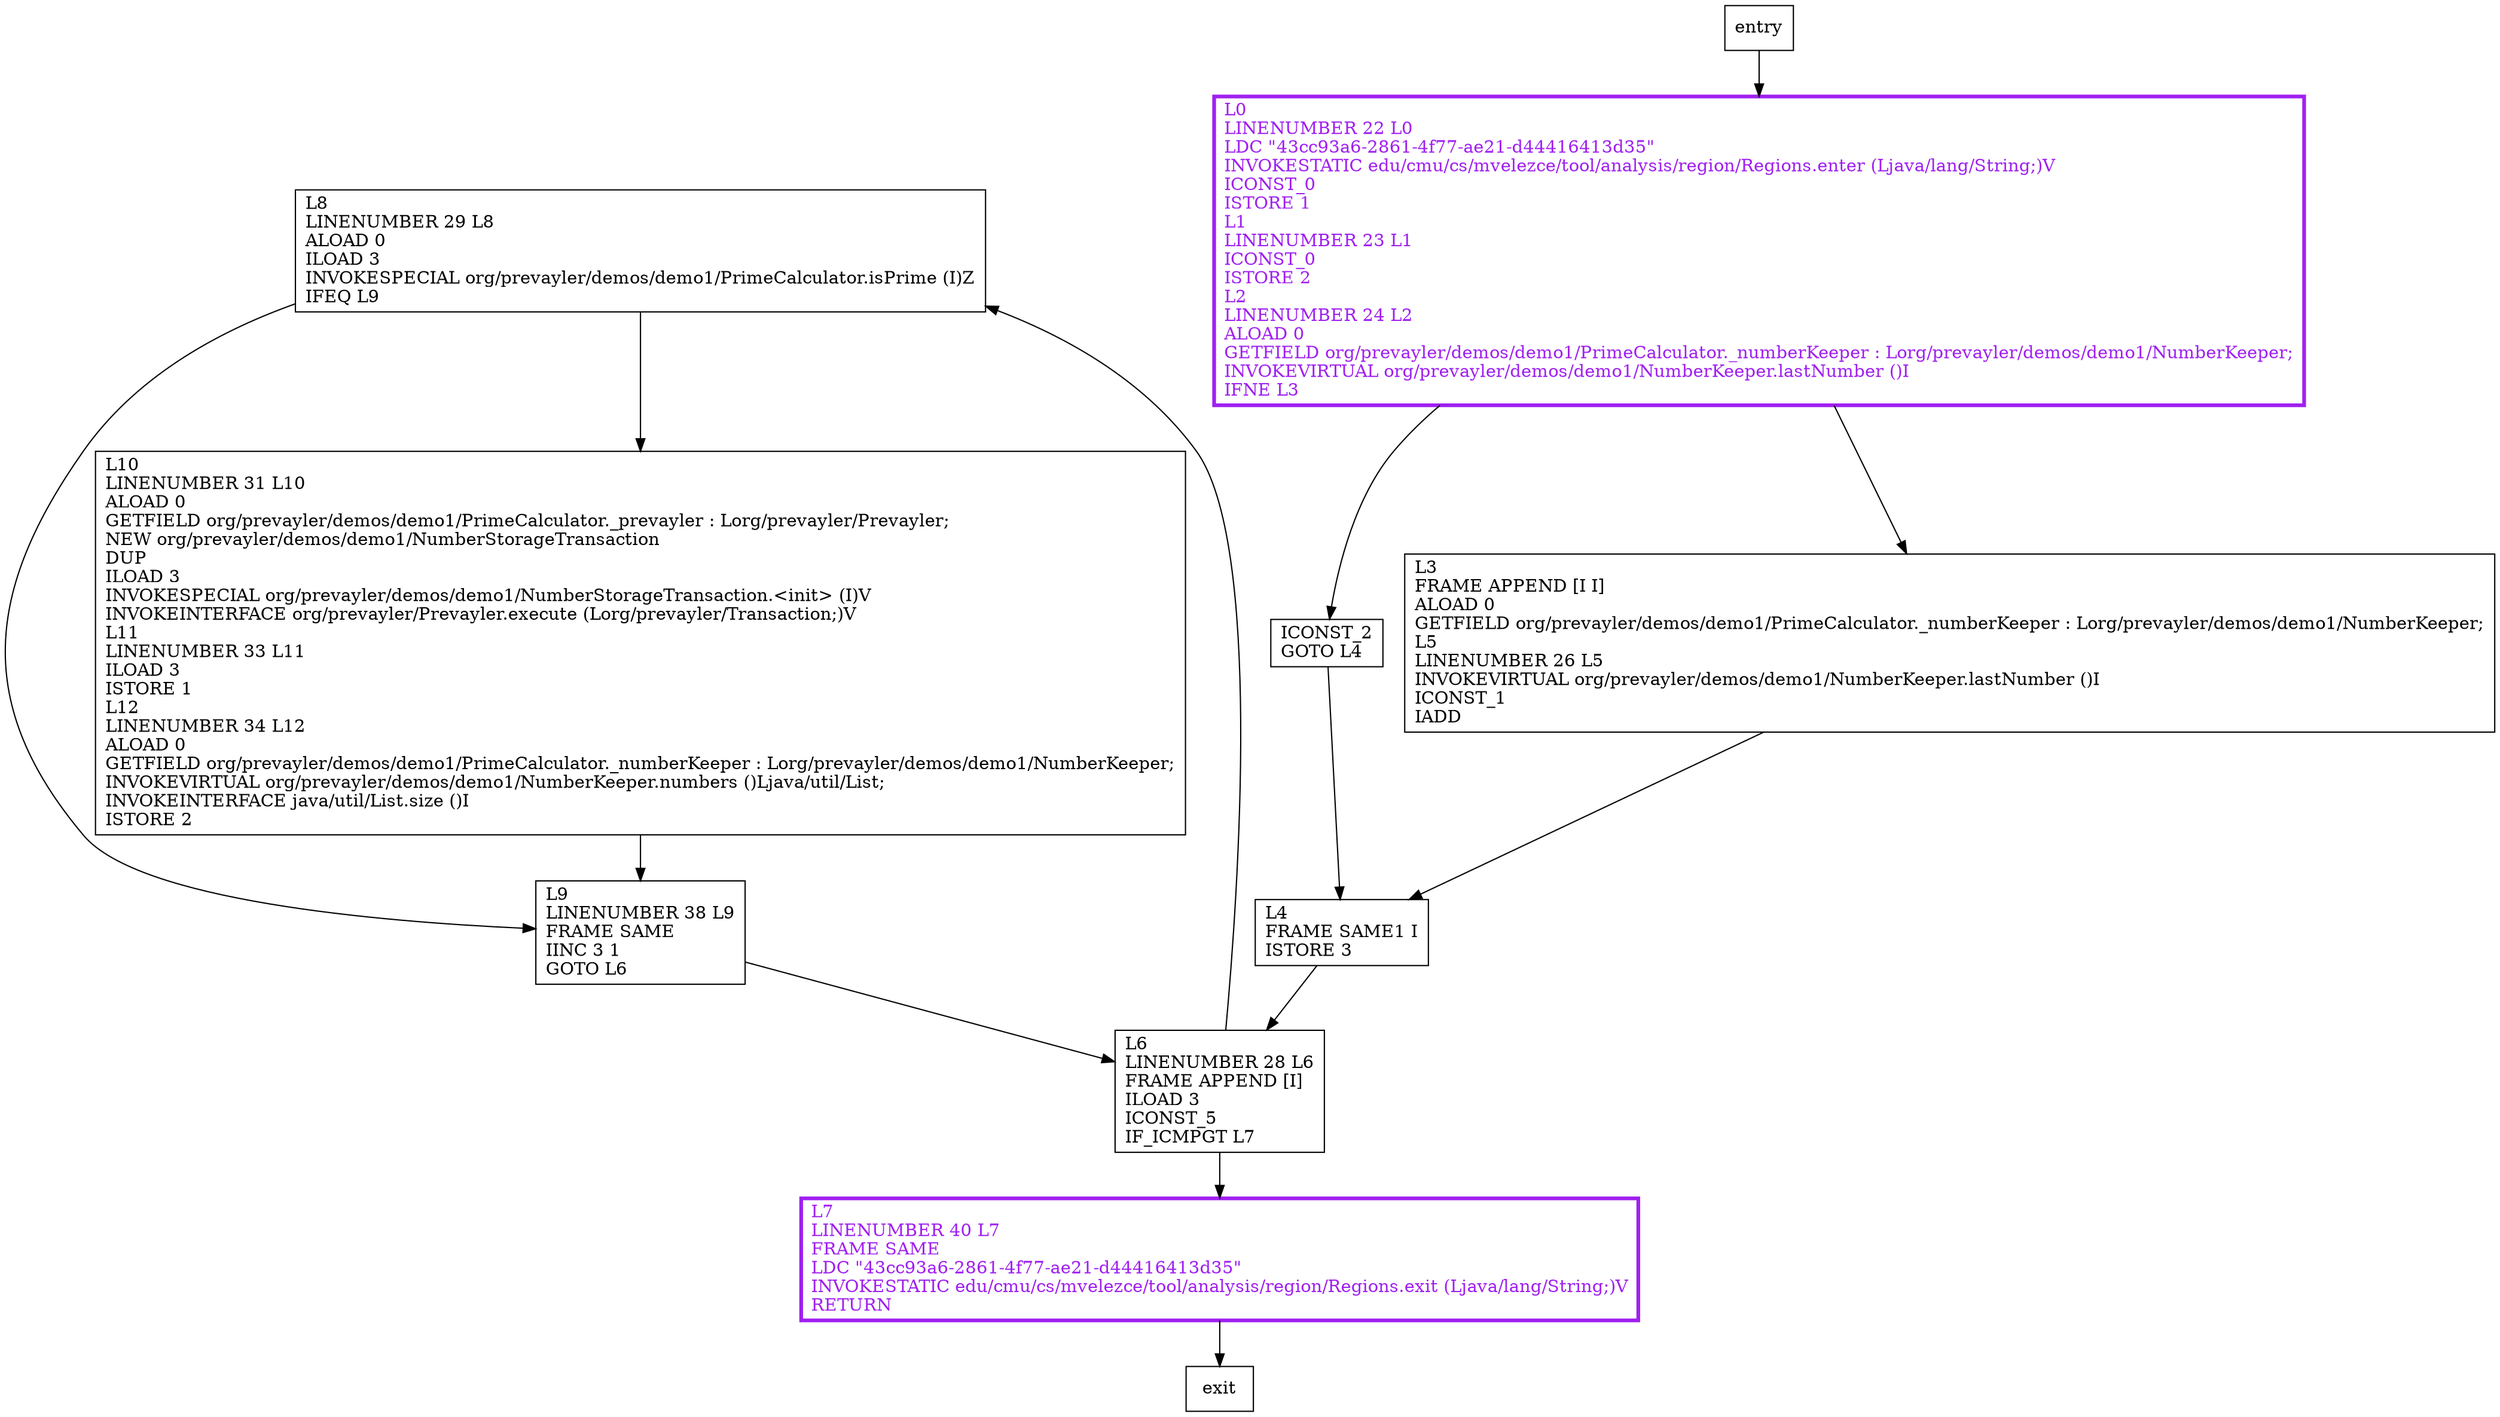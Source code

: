 digraph start {
node [shape=record];
1966418217 [label="L8\lLINENUMBER 29 L8\lALOAD 0\lILOAD 3\lINVOKESPECIAL org/prevayler/demos/demo1/PrimeCalculator.isPrime (I)Z\lIFEQ L9\l"];
493706282 [label="L9\lLINENUMBER 38 L9\lFRAME SAME\lIINC 3 1\lGOTO L6\l"];
727140336 [label="L7\lLINENUMBER 40 L7\lFRAME SAME\lLDC \"43cc93a6-2861-4f77-ae21-d44416413d35\"\lINVOKESTATIC edu/cmu/cs/mvelezce/tool/analysis/region/Regions.exit (Ljava/lang/String;)V\lRETURN\l"];
218538817 [label="L10\lLINENUMBER 31 L10\lALOAD 0\lGETFIELD org/prevayler/demos/demo1/PrimeCalculator._prevayler : Lorg/prevayler/Prevayler;\lNEW org/prevayler/demos/demo1/NumberStorageTransaction\lDUP\lILOAD 3\lINVOKESPECIAL org/prevayler/demos/demo1/NumberStorageTransaction.\<init\> (I)V\lINVOKEINTERFACE org/prevayler/Prevayler.execute (Lorg/prevayler/Transaction;)V\lL11\lLINENUMBER 33 L11\lILOAD 3\lISTORE 1\lL12\lLINENUMBER 34 L12\lALOAD 0\lGETFIELD org/prevayler/demos/demo1/PrimeCalculator._numberKeeper : Lorg/prevayler/demos/demo1/NumberKeeper;\lINVOKEVIRTUAL org/prevayler/demos/demo1/NumberKeeper.numbers ()Ljava/util/List;\lINVOKEINTERFACE java/util/List.size ()I\lISTORE 2\l"];
300891118 [label="ICONST_2\lGOTO L4\l"];
1703372660 [label="L3\lFRAME APPEND [I I]\lALOAD 0\lGETFIELD org/prevayler/demos/demo1/PrimeCalculator._numberKeeper : Lorg/prevayler/demos/demo1/NumberKeeper;\lL5\lLINENUMBER 26 L5\lINVOKEVIRTUAL org/prevayler/demos/demo1/NumberKeeper.lastNumber ()I\lICONST_1\lIADD\l"];
946991643 [label="L0\lLINENUMBER 22 L0\lLDC \"43cc93a6-2861-4f77-ae21-d44416413d35\"\lINVOKESTATIC edu/cmu/cs/mvelezce/tool/analysis/region/Regions.enter (Ljava/lang/String;)V\lICONST_0\lISTORE 1\lL1\lLINENUMBER 23 L1\lICONST_0\lISTORE 2\lL2\lLINENUMBER 24 L2\lALOAD 0\lGETFIELD org/prevayler/demos/demo1/PrimeCalculator._numberKeeper : Lorg/prevayler/demos/demo1/NumberKeeper;\lINVOKEVIRTUAL org/prevayler/demos/demo1/NumberKeeper.lastNumber ()I\lIFNE L3\l"];
478088662 [label="L6\lLINENUMBER 28 L6\lFRAME APPEND [I]\lILOAD 3\lICONST_5\lIF_ICMPGT L7\l"];
469864257 [label="L4\lFRAME SAME1 I\lISTORE 3\l"];
entry;
exit;
entry -> 946991643;
1966418217 -> 493706282;
1966418217 -> 218538817;
493706282 -> 478088662;
727140336 -> exit;
218538817 -> 493706282;
300891118 -> 469864257;
1703372660 -> 469864257;
946991643 -> 300891118;
946991643 -> 1703372660;
478088662 -> 1966418217;
478088662 -> 727140336;
469864257 -> 478088662;
727140336[fontcolor="purple", penwidth=3, color="purple"];
946991643[fontcolor="purple", penwidth=3, color="purple"];
}
